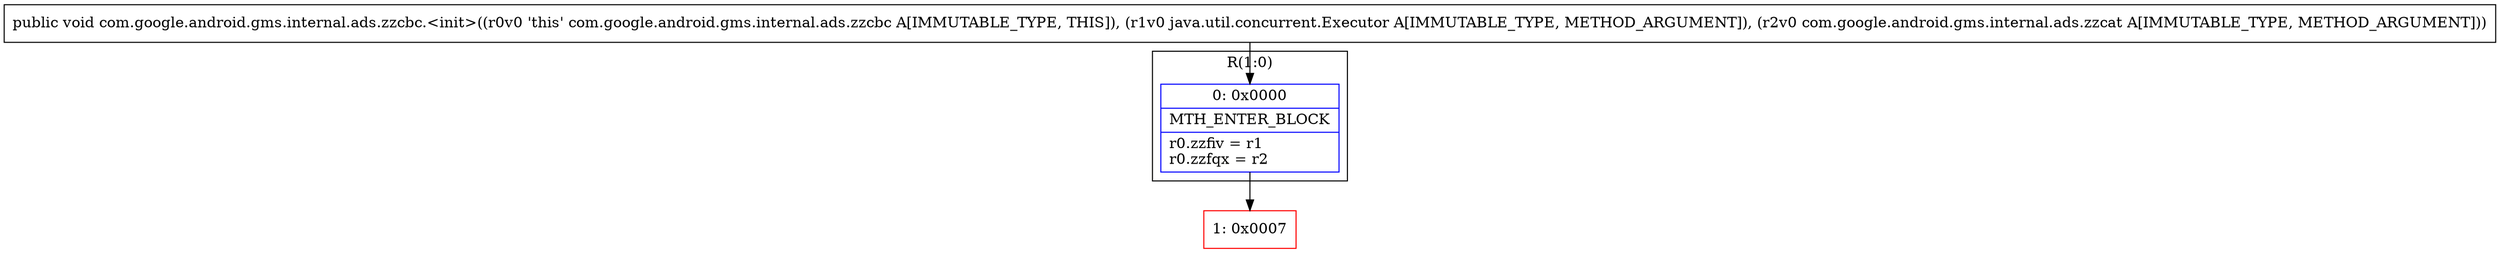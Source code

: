 digraph "CFG forcom.google.android.gms.internal.ads.zzcbc.\<init\>(Ljava\/util\/concurrent\/Executor;Lcom\/google\/android\/gms\/internal\/ads\/zzcat;)V" {
subgraph cluster_Region_643956073 {
label = "R(1:0)";
node [shape=record,color=blue];
Node_0 [shape=record,label="{0\:\ 0x0000|MTH_ENTER_BLOCK\l|r0.zzfiv = r1\lr0.zzfqx = r2\l}"];
}
Node_1 [shape=record,color=red,label="{1\:\ 0x0007}"];
MethodNode[shape=record,label="{public void com.google.android.gms.internal.ads.zzcbc.\<init\>((r0v0 'this' com.google.android.gms.internal.ads.zzcbc A[IMMUTABLE_TYPE, THIS]), (r1v0 java.util.concurrent.Executor A[IMMUTABLE_TYPE, METHOD_ARGUMENT]), (r2v0 com.google.android.gms.internal.ads.zzcat A[IMMUTABLE_TYPE, METHOD_ARGUMENT])) }"];
MethodNode -> Node_0;
Node_0 -> Node_1;
}

